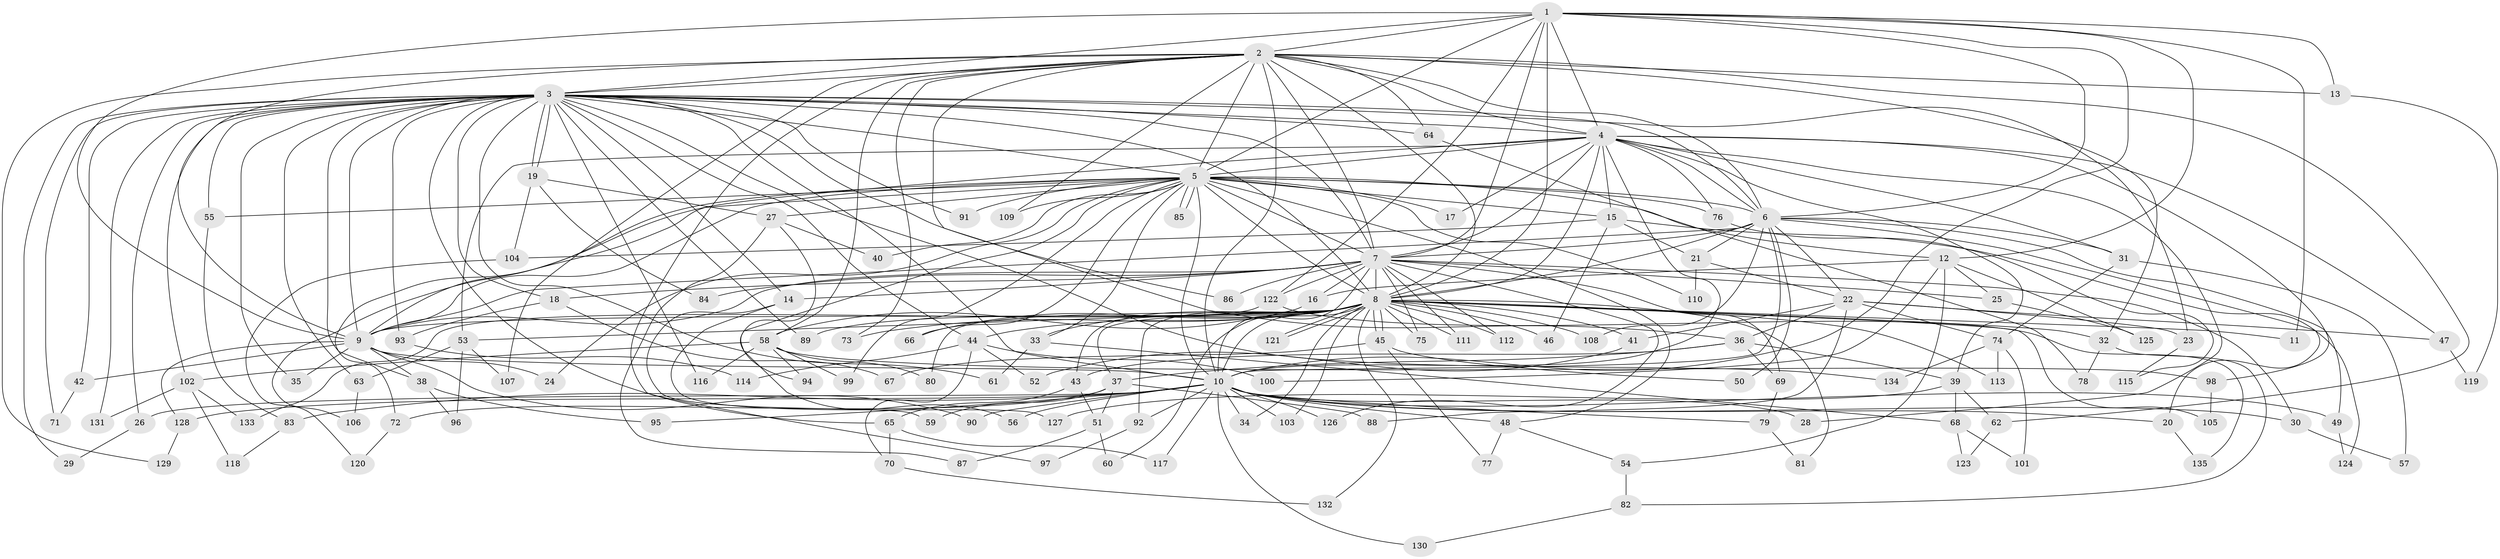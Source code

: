 // Generated by graph-tools (version 1.1) at 2025/34/03/09/25 02:34:47]
// undirected, 135 vertices, 295 edges
graph export_dot {
graph [start="1"]
  node [color=gray90,style=filled];
  1;
  2;
  3;
  4;
  5;
  6;
  7;
  8;
  9;
  10;
  11;
  12;
  13;
  14;
  15;
  16;
  17;
  18;
  19;
  20;
  21;
  22;
  23;
  24;
  25;
  26;
  27;
  28;
  29;
  30;
  31;
  32;
  33;
  34;
  35;
  36;
  37;
  38;
  39;
  40;
  41;
  42;
  43;
  44;
  45;
  46;
  47;
  48;
  49;
  50;
  51;
  52;
  53;
  54;
  55;
  56;
  57;
  58;
  59;
  60;
  61;
  62;
  63;
  64;
  65;
  66;
  67;
  68;
  69;
  70;
  71;
  72;
  73;
  74;
  75;
  76;
  77;
  78;
  79;
  80;
  81;
  82;
  83;
  84;
  85;
  86;
  87;
  88;
  89;
  90;
  91;
  92;
  93;
  94;
  95;
  96;
  97;
  98;
  99;
  100;
  101;
  102;
  103;
  104;
  105;
  106;
  107;
  108;
  109;
  110;
  111;
  112;
  113;
  114;
  115;
  116;
  117;
  118;
  119;
  120;
  121;
  122;
  123;
  124;
  125;
  126;
  127;
  128;
  129;
  130;
  131;
  132;
  133;
  134;
  135;
  1 -- 2;
  1 -- 3;
  1 -- 4;
  1 -- 5;
  1 -- 6;
  1 -- 7;
  1 -- 8;
  1 -- 9;
  1 -- 10;
  1 -- 11;
  1 -- 12;
  1 -- 13;
  1 -- 122;
  2 -- 3;
  2 -- 4;
  2 -- 5;
  2 -- 6;
  2 -- 7;
  2 -- 8;
  2 -- 9;
  2 -- 10;
  2 -- 13;
  2 -- 32;
  2 -- 36;
  2 -- 58;
  2 -- 62;
  2 -- 64;
  2 -- 73;
  2 -- 97;
  2 -- 107;
  2 -- 109;
  2 -- 129;
  3 -- 4;
  3 -- 5;
  3 -- 6;
  3 -- 7;
  3 -- 8;
  3 -- 9;
  3 -- 10;
  3 -- 14;
  3 -- 18;
  3 -- 19;
  3 -- 19;
  3 -- 23;
  3 -- 26;
  3 -- 29;
  3 -- 35;
  3 -- 38;
  3 -- 42;
  3 -- 44;
  3 -- 55;
  3 -- 61;
  3 -- 63;
  3 -- 64;
  3 -- 65;
  3 -- 71;
  3 -- 86;
  3 -- 89;
  3 -- 91;
  3 -- 93;
  3 -- 102;
  3 -- 116;
  3 -- 131;
  3 -- 134;
  4 -- 5;
  4 -- 6;
  4 -- 7;
  4 -- 8;
  4 -- 9;
  4 -- 10;
  4 -- 15;
  4 -- 17;
  4 -- 28;
  4 -- 31;
  4 -- 39;
  4 -- 47;
  4 -- 53;
  4 -- 76;
  4 -- 98;
  5 -- 6;
  5 -- 7;
  5 -- 8;
  5 -- 9;
  5 -- 10;
  5 -- 12;
  5 -- 15;
  5 -- 17;
  5 -- 24;
  5 -- 27;
  5 -- 33;
  5 -- 40;
  5 -- 48;
  5 -- 55;
  5 -- 56;
  5 -- 66;
  5 -- 72;
  5 -- 76;
  5 -- 85;
  5 -- 85;
  5 -- 91;
  5 -- 99;
  5 -- 106;
  5 -- 109;
  5 -- 110;
  6 -- 7;
  6 -- 8;
  6 -- 9;
  6 -- 10;
  6 -- 20;
  6 -- 21;
  6 -- 22;
  6 -- 31;
  6 -- 49;
  6 -- 50;
  6 -- 108;
  7 -- 8;
  7 -- 9;
  7 -- 10;
  7 -- 14;
  7 -- 16;
  7 -- 18;
  7 -- 25;
  7 -- 30;
  7 -- 69;
  7 -- 75;
  7 -- 84;
  7 -- 86;
  7 -- 111;
  7 -- 112;
  7 -- 122;
  7 -- 126;
  8 -- 9;
  8 -- 10;
  8 -- 11;
  8 -- 32;
  8 -- 33;
  8 -- 34;
  8 -- 37;
  8 -- 41;
  8 -- 43;
  8 -- 44;
  8 -- 45;
  8 -- 45;
  8 -- 46;
  8 -- 53;
  8 -- 60;
  8 -- 66;
  8 -- 73;
  8 -- 75;
  8 -- 80;
  8 -- 81;
  8 -- 89;
  8 -- 92;
  8 -- 103;
  8 -- 105;
  8 -- 108;
  8 -- 111;
  8 -- 112;
  8 -- 113;
  8 -- 121;
  8 -- 121;
  8 -- 132;
  9 -- 10;
  9 -- 24;
  9 -- 35;
  9 -- 38;
  9 -- 42;
  9 -- 90;
  9 -- 128;
  10 -- 20;
  10 -- 26;
  10 -- 28;
  10 -- 30;
  10 -- 34;
  10 -- 48;
  10 -- 49;
  10 -- 56;
  10 -- 79;
  10 -- 83;
  10 -- 90;
  10 -- 92;
  10 -- 95;
  10 -- 103;
  10 -- 117;
  10 -- 126;
  10 -- 128;
  10 -- 130;
  12 -- 16;
  12 -- 25;
  12 -- 54;
  12 -- 100;
  12 -- 125;
  13 -- 119;
  14 -- 59;
  14 -- 127;
  15 -- 21;
  15 -- 46;
  15 -- 104;
  15 -- 124;
  16 -- 58;
  18 -- 67;
  18 -- 93;
  19 -- 27;
  19 -- 84;
  19 -- 104;
  20 -- 135;
  21 -- 22;
  21 -- 110;
  22 -- 23;
  22 -- 36;
  22 -- 41;
  22 -- 47;
  22 -- 74;
  22 -- 88;
  23 -- 115;
  25 -- 125;
  26 -- 29;
  27 -- 40;
  27 -- 87;
  27 -- 94;
  30 -- 57;
  31 -- 57;
  31 -- 74;
  32 -- 78;
  32 -- 82;
  33 -- 61;
  33 -- 68;
  36 -- 37;
  36 -- 39;
  36 -- 43;
  36 -- 69;
  37 -- 51;
  37 -- 59;
  37 -- 72;
  37 -- 88;
  38 -- 95;
  38 -- 96;
  39 -- 62;
  39 -- 68;
  39 -- 127;
  41 -- 52;
  42 -- 71;
  43 -- 51;
  43 -- 65;
  44 -- 52;
  44 -- 70;
  44 -- 100;
  44 -- 114;
  45 -- 50;
  45 -- 67;
  45 -- 77;
  47 -- 119;
  48 -- 54;
  48 -- 77;
  49 -- 124;
  51 -- 60;
  51 -- 87;
  53 -- 63;
  53 -- 96;
  53 -- 107;
  54 -- 82;
  55 -- 83;
  58 -- 80;
  58 -- 94;
  58 -- 98;
  58 -- 99;
  58 -- 102;
  58 -- 116;
  62 -- 123;
  63 -- 106;
  64 -- 78;
  65 -- 70;
  65 -- 117;
  68 -- 101;
  68 -- 123;
  69 -- 79;
  70 -- 132;
  72 -- 120;
  74 -- 101;
  74 -- 113;
  74 -- 134;
  76 -- 115;
  79 -- 81;
  82 -- 130;
  83 -- 118;
  92 -- 97;
  93 -- 114;
  98 -- 105;
  102 -- 118;
  102 -- 131;
  102 -- 133;
  104 -- 120;
  122 -- 133;
  122 -- 135;
  128 -- 129;
}
